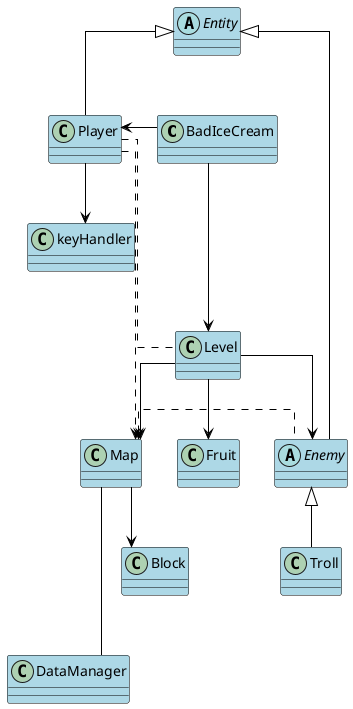 @startuml


/'Esto de aquí ignoren'/
skinparam Linetype ortho
skinparam class {
BackgroundColor LightBlue
ArrowColor Black
BorderColor Black
}


class BadIceCream
abstract class Enemy{

}

class DataManager

abstract class Entity

Player ... Level
Player ...> Map
Enemy  .l.> Map

BadIceCream --> Level
BadIceCream -> Player

Level --> Map
Level --> Enemy
Level --> Fruit

Enemy <|-- Troll


Map --> Block
Map --- DataManager

Entity <|-- Player
Entity <|-- Enemy
Player --> keyHandler

@enduml